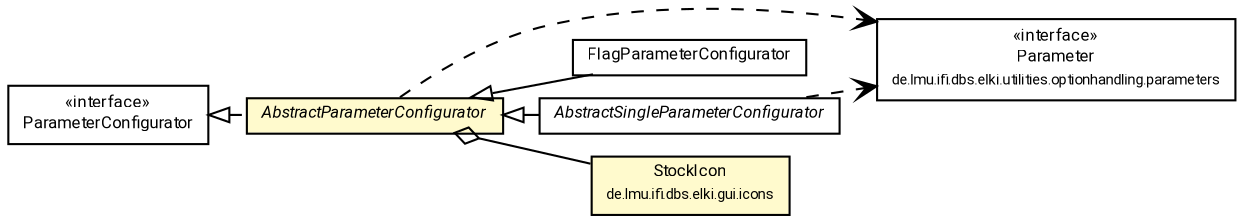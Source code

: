 #!/usr/local/bin/dot
#
# Class diagram 
# Generated by UMLGraph version R5_7_2-60-g0e99a6 (http://www.spinellis.gr/umlgraph/)
#

digraph G {
	graph [fontnames="svg"]
	edge [fontname="Roboto",fontsize=7,labelfontname="Roboto",labelfontsize=7,color="black"];
	node [fontname="Roboto",fontcolor="black",fontsize=8,shape=plaintext,margin=0,width=0,height=0];
	nodesep=0.15;
	ranksep=0.25;
	rankdir=LR;
	// de.lmu.ifi.dbs.elki.utilities.optionhandling.parameters.Parameter<T>
	c1235434 [label=<<table title="de.lmu.ifi.dbs.elki.utilities.optionhandling.parameters.Parameter" border="0" cellborder="1" cellspacing="0" cellpadding="2" href="../../utilities/optionhandling/parameters/Parameter.html" target="_parent">
		<tr><td><table border="0" cellspacing="0" cellpadding="1">
		<tr><td align="center" balign="center"> &#171;interface&#187; </td></tr>
		<tr><td align="center" balign="center"> <font face="Roboto">Parameter</font> </td></tr>
		<tr><td align="center" balign="center"> <font face="Roboto" point-size="7.0">de.lmu.ifi.dbs.elki.utilities.optionhandling.parameters</font> </td></tr>
		</table></td></tr>
		</table>>, URL="../../utilities/optionhandling/parameters/Parameter.html"];
	// de.lmu.ifi.dbs.elki.gui.configurator.ParameterConfigurator
	c1235749 [label=<<table title="de.lmu.ifi.dbs.elki.gui.configurator.ParameterConfigurator" border="0" cellborder="1" cellspacing="0" cellpadding="2" href="ParameterConfigurator.html" target="_parent">
		<tr><td><table border="0" cellspacing="0" cellpadding="1">
		<tr><td align="center" balign="center"> &#171;interface&#187; </td></tr>
		<tr><td align="center" balign="center"> <font face="Roboto">ParameterConfigurator</font> </td></tr>
		</table></td></tr>
		</table>>, URL="ParameterConfigurator.html"];
	// de.lmu.ifi.dbs.elki.gui.configurator.AbstractParameterConfigurator<T extends de.lmu.ifi.dbs.elki.utilities.optionhandling.parameters.Parameter<?>>
	c1235751 [label=<<table title="de.lmu.ifi.dbs.elki.gui.configurator.AbstractParameterConfigurator" border="0" cellborder="1" cellspacing="0" cellpadding="2" bgcolor="lemonChiffon" href="AbstractParameterConfigurator.html" target="_parent">
		<tr><td><table border="0" cellspacing="0" cellpadding="1">
		<tr><td align="center" balign="center"> <font face="Roboto"><i>AbstractParameterConfigurator</i></font> </td></tr>
		</table></td></tr>
		</table>>, URL="AbstractParameterConfigurator.html"];
	// de.lmu.ifi.dbs.elki.gui.configurator.FlagParameterConfigurator
	c1235755 [label=<<table title="de.lmu.ifi.dbs.elki.gui.configurator.FlagParameterConfigurator" border="0" cellborder="1" cellspacing="0" cellpadding="2" href="FlagParameterConfigurator.html" target="_parent">
		<tr><td><table border="0" cellspacing="0" cellpadding="1">
		<tr><td align="center" balign="center"> <font face="Roboto">FlagParameterConfigurator</font> </td></tr>
		</table></td></tr>
		</table>>, URL="FlagParameterConfigurator.html"];
	// de.lmu.ifi.dbs.elki.gui.configurator.AbstractSingleParameterConfigurator<T extends de.lmu.ifi.dbs.elki.utilities.optionhandling.parameters.Parameter<?>>
	c1235756 [label=<<table title="de.lmu.ifi.dbs.elki.gui.configurator.AbstractSingleParameterConfigurator" border="0" cellborder="1" cellspacing="0" cellpadding="2" href="AbstractSingleParameterConfigurator.html" target="_parent">
		<tr><td><table border="0" cellspacing="0" cellpadding="1">
		<tr><td align="center" balign="center"> <font face="Roboto"><i>AbstractSingleParameterConfigurator</i></font> </td></tr>
		</table></td></tr>
		</table>>, URL="AbstractSingleParameterConfigurator.html"];
	// de.lmu.ifi.dbs.elki.gui.icons.StockIcon
	c1235759 [label=<<table title="de.lmu.ifi.dbs.elki.gui.icons.StockIcon" border="0" cellborder="1" cellspacing="0" cellpadding="2" bgcolor="LemonChiffon" href="../icons/StockIcon.html" target="_parent">
		<tr><td><table border="0" cellspacing="0" cellpadding="1">
		<tr><td align="center" balign="center"> <font face="Roboto">StockIcon</font> </td></tr>
		<tr><td align="center" balign="center"> <font face="Roboto" point-size="7.0">de.lmu.ifi.dbs.elki.gui.icons</font> </td></tr>
		</table></td></tr>
		</table>>, URL="../icons/StockIcon.html"];
	// de.lmu.ifi.dbs.elki.gui.configurator.AbstractParameterConfigurator<T extends de.lmu.ifi.dbs.elki.utilities.optionhandling.parameters.Parameter<?>> implements de.lmu.ifi.dbs.elki.gui.configurator.ParameterConfigurator
	c1235749 -> c1235751 [arrowtail=empty,style=dashed,dir=back,weight=9];
	// de.lmu.ifi.dbs.elki.gui.configurator.AbstractParameterConfigurator<T extends de.lmu.ifi.dbs.elki.utilities.optionhandling.parameters.Parameter<?>> has de.lmu.ifi.dbs.elki.gui.icons.StockIcon
	c1235751 -> c1235759 [arrowhead=none,arrowtail=ediamond,dir=back,weight=4];
	// de.lmu.ifi.dbs.elki.gui.configurator.FlagParameterConfigurator extends de.lmu.ifi.dbs.elki.gui.configurator.AbstractParameterConfigurator<T extends de.lmu.ifi.dbs.elki.utilities.optionhandling.parameters.Parameter<?>>
	c1235751 -> c1235755 [arrowtail=empty,dir=back,weight=10];
	// de.lmu.ifi.dbs.elki.gui.configurator.AbstractSingleParameterConfigurator<T extends de.lmu.ifi.dbs.elki.utilities.optionhandling.parameters.Parameter<?>> extends de.lmu.ifi.dbs.elki.gui.configurator.AbstractParameterConfigurator<T extends de.lmu.ifi.dbs.elki.utilities.optionhandling.parameters.Parameter<?>>
	c1235751 -> c1235756 [arrowtail=empty,dir=back,weight=10];
	// de.lmu.ifi.dbs.elki.gui.configurator.AbstractParameterConfigurator<T extends de.lmu.ifi.dbs.elki.utilities.optionhandling.parameters.Parameter<?>> depend de.lmu.ifi.dbs.elki.utilities.optionhandling.parameters.Parameter<T>
	c1235751 -> c1235434 [arrowhead=open,style=dashed,weight=0];
	// de.lmu.ifi.dbs.elki.gui.configurator.AbstractSingleParameterConfigurator<T extends de.lmu.ifi.dbs.elki.utilities.optionhandling.parameters.Parameter<?>> depend de.lmu.ifi.dbs.elki.utilities.optionhandling.parameters.Parameter<T>
	c1235756 -> c1235434 [arrowhead=open,style=dashed,weight=0];
}

